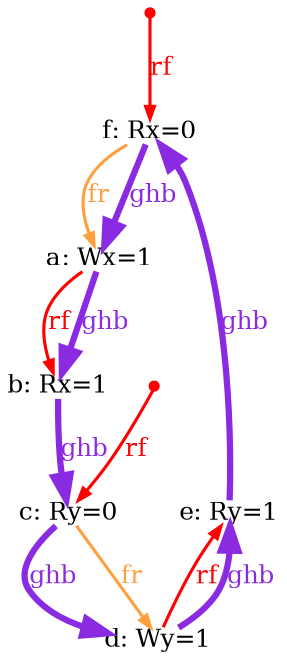 digraph G {

fontname="Arial";


/* the unlocked events */
eiid0 [label="a: Wx=1", shape="none", fontsize=12, pos="1.000000,1.500000!", fixedsize="true", height="0.166667", width="0.666667"];
eiid1 [label="b: Rx=1", shape="none", fontsize=12, pos="1.000000,0.750000!", fixedsize="true", height="0.166667", width="0.666667"];
eiid2 [label="c: Ry=0", shape="none", fontsize=12, pos="1.000000,0.000000!", fixedsize="true", height="0.166667", width="0.666667"];
eiid3 [label="d: Wy=1", shape="none", fontsize=12, pos="2.500000,1.500000!", fixedsize="true", height="0.166667", width="0.666667"];
eiid4 [label="e: Ry=1", shape="none", fontsize=12, pos="2.500000,0.750000!", fixedsize="true", height="0.166667", width="0.666667"];
eiid5 [label="f: Rx=0", shape="none", fontsize=12, pos="2.500000,0.000000!", fixedsize="true", height="0.166667", width="0.666667"];

/* the intra_causality_data edges */


/* the intra_causality_control edges */

/* the poi edges */
/* the rfmap edges */
eiid0 -> eiid1 [label="rf", color="red", fontcolor="red", fontsize=12, penwidth="1.500000", arrowsize="0.600000"];
initeiid2 [shape=point, height=0.06, width=0.06, color="red", pos="0.100000,0.112500!"];
initeiid2 -> eiid2 [label="rf", color="red", fontcolor="red", fontsize=12, penwidth="1.500000", arrowsize="0.600000"];
eiid4 -> eiid3 [label="rf", color="red", fontcolor="red", fontsize=12, penwidth="1.500000", arrowsize="0.600000", dir="back"];
initeiid5 [shape=point, height=0.06, width=0.06, color="red", pos="1.600000,0.112500!"];
initeiid5 -> eiid5 [label="rf", color="red", fontcolor="red", fontsize=12, penwidth="1.500000", arrowsize="0.600000"];


/* The viewed-before edges */
eiid0 -> eiid1 [label="ghb", fontsize=12, penwidth="3.0", color="blueviolet", fontcolor="blueviolet", arrowsize="1.2"];
eiid1 -> eiid2 [label="ghb", fontsize=12, penwidth="3.0", color="blueviolet", fontcolor="blueviolet", arrowsize="1.2"];
eiid2 -> eiid3 [label="ghb", fontsize=12, penwidth="3.0", color="blueviolet", fontcolor="blueviolet", arrowsize="1.2"];
eiid4 -> eiid3 [label="ghb", fontsize=12, dir="back", penwidth="3.0", color="blueviolet", fontcolor="blueviolet", arrowsize="1.2"];
eiid5 -> eiid4 [label="ghb", fontsize=12, dir="back", penwidth="3.0", color="blueviolet", fontcolor="blueviolet", arrowsize="1.2"];
eiid5 -> eiid0 [label="ghb", fontsize=12, penwidth="3.0", color="blueviolet", fontcolor="blueviolet", arrowsize="1.2"];
eiid2 -> eiid3 [label="fr", color="#ffa040", fontcolor="#ffa040", fontsize=12, penwidth="1.500000", arrowsize="0.600000"];
eiid5 -> eiid0 [label="fr", color="#ffa040", fontcolor="#ffa040", fontsize=12, penwidth="1.500000", arrowsize="0.600000"];
}
